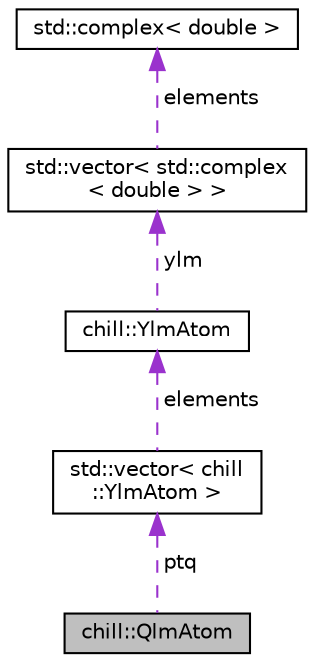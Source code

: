digraph "chill::QlmAtom"
{
 // INTERACTIVE_SVG=YES
 // LATEX_PDF_SIZE
  edge [fontname="Helvetica",fontsize="10",labelfontname="Helvetica",labelfontsize="10"];
  node [fontname="Helvetica",fontsize="10",shape=record];
  Node1 [label="chill::QlmAtom",height=0.2,width=0.4,color="black", fillcolor="grey75", style="filled", fontcolor="black",tooltip="This is the local orientational bond order parameter , of length ."];
  Node2 -> Node1 [dir="back",color="darkorchid3",fontsize="10",style="dashed",label=" ptq" ,fontname="Helvetica"];
  Node2 [label="std::vector\< chill\l::YlmAtom \>",height=0.2,width=0.4,color="black", fillcolor="white", style="filled",URL="/home/runner/work/seams-core/seams-core/tags/cppreference-doxygen-web.tag.xml$cpp/container/vector.html",tooltip=" "];
  Node3 -> Node2 [dir="back",color="darkorchid3",fontsize="10",style="dashed",label=" elements" ,fontname="Helvetica"];
  Node3 [label="chill::YlmAtom",height=0.2,width=0.4,color="black", fillcolor="white", style="filled",URL="$structchill_1_1YlmAtom.html",tooltip="This contains a complex vector of length ."];
  Node4 -> Node3 [dir="back",color="darkorchid3",fontsize="10",style="dashed",label=" ylm" ,fontname="Helvetica"];
  Node4 [label="std::vector\< std::complex\l\< double \> \>",height=0.2,width=0.4,color="black", fillcolor="white", style="filled",URL="/home/runner/work/seams-core/seams-core/tags/cppreference-doxygen-web.tag.xml$cpp/container/vector.html",tooltip=" "];
  Node5 -> Node4 [dir="back",color="darkorchid3",fontsize="10",style="dashed",label=" elements" ,fontname="Helvetica"];
  Node5 [label="std::complex\< double \>",height=0.2,width=0.4,color="black", fillcolor="white", style="filled",URL="/home/runner/work/seams-core/seams-core/tags/cppreference-doxygen-web.tag.xml$cpp/numeric/complex.html",tooltip=" "];
}
